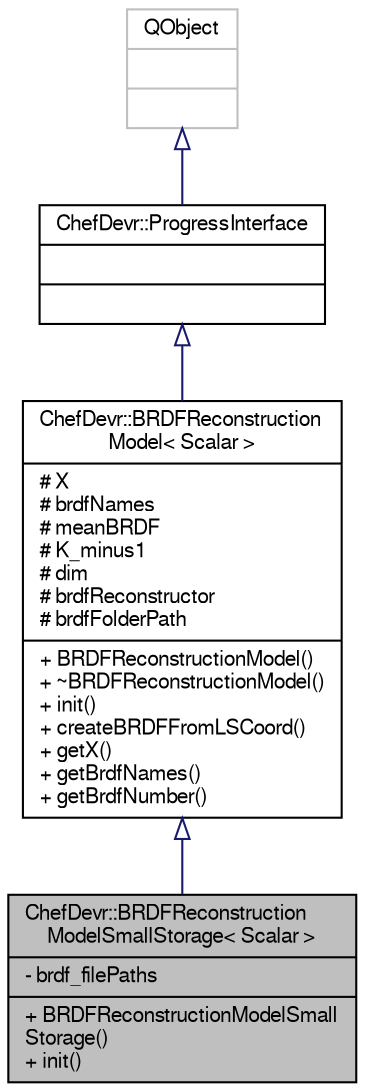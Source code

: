 digraph "ChefDevr::BRDFReconstructionModelSmallStorage&lt; Scalar &gt;"
{
 // LATEX_PDF_SIZE
  edge [fontname="FreeSans",fontsize="10",labelfontname="FreeSans",labelfontsize="10"];
  node [fontname="FreeSans",fontsize="10",shape=record];
  Node0 [label="{ChefDevr::BRDFReconstruction\lModelSmallStorage\< Scalar \>\n|- brdf_filePaths\l|+ BRDFReconstructionModelSmall\lStorage()\l+ init()\l}",height=0.2,width=0.4,color="black", fillcolor="grey75", style="filled", fontcolor="black",tooltip=" "];
  Node1 -> Node0 [dir="back",color="midnightblue",fontsize="10",style="solid",arrowtail="onormal",fontname="FreeSans"];
  Node1 [label="{ChefDevr::BRDFReconstruction\lModel\< Scalar \>\n|# X\l# brdfNames\l# meanBRDF\l# K_minus1\l# dim\l# brdfReconstructor\l# brdfFolderPath\l|+ BRDFReconstructionModel()\l+ ~BRDFReconstructionModel()\l+ init()\l+ createBRDFFromLSCoord()\l+ getX()\l+ getBrdfNames()\l+ getBrdfNumber()\l}",height=0.2,width=0.4,color="black", fillcolor="white", style="filled",URL="$class_chef_devr_1_1_b_r_d_f_reconstruction_model.html",tooltip="The class that allows reconstruction of BRDFs in the BRDF Explorer format."];
  Node2 -> Node1 [dir="back",color="midnightblue",fontsize="10",style="solid",arrowtail="onormal",fontname="FreeSans"];
  Node2 [label="{ChefDevr::ProgressInterface\n||}",height=0.2,width=0.4,color="black", fillcolor="white", style="filled",URL="$class_chef_devr_1_1_progress_interface.html",tooltip=" "];
  Node3 -> Node2 [dir="back",color="midnightblue",fontsize="10",style="solid",arrowtail="onormal",fontname="FreeSans"];
  Node3 [label="{QObject\n||}",height=0.2,width=0.4,color="grey75", fillcolor="white", style="filled",tooltip=" "];
}

